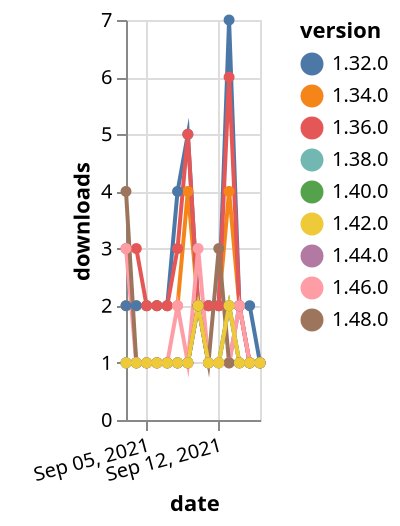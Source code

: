{"$schema": "https://vega.github.io/schema/vega-lite/v5.json", "description": "A simple bar chart with embedded data.", "data": {"values": [{"date": "2021-09-03", "total": 2565, "delta": 2, "version": "1.34.0"}, {"date": "2021-09-04", "total": 2567, "delta": 2, "version": "1.34.0"}, {"date": "2021-09-05", "total": 2569, "delta": 2, "version": "1.34.0"}, {"date": "2021-09-06", "total": 2571, "delta": 2, "version": "1.34.0"}, {"date": "2021-09-07", "total": 2573, "delta": 2, "version": "1.34.0"}, {"date": "2021-09-08", "total": 2575, "delta": 2, "version": "1.34.0"}, {"date": "2021-09-09", "total": 2579, "delta": 4, "version": "1.34.0"}, {"date": "2021-09-10", "total": 2581, "delta": 2, "version": "1.34.0"}, {"date": "2021-09-11", "total": 2583, "delta": 2, "version": "1.34.0"}, {"date": "2021-09-12", "total": 2585, "delta": 2, "version": "1.34.0"}, {"date": "2021-09-13", "total": 2589, "delta": 4, "version": "1.34.0"}, {"date": "2021-09-14", "total": 2591, "delta": 2, "version": "1.34.0"}, {"date": "2021-09-15", "total": 2592, "delta": 1, "version": "1.34.0"}, {"date": "2021-09-16", "total": 2593, "delta": 1, "version": "1.34.0"}, {"date": "2021-09-03", "total": 3154, "delta": 2, "version": "1.32.0"}, {"date": "2021-09-04", "total": 3156, "delta": 2, "version": "1.32.0"}, {"date": "2021-09-05", "total": 3158, "delta": 2, "version": "1.32.0"}, {"date": "2021-09-06", "total": 3160, "delta": 2, "version": "1.32.0"}, {"date": "2021-09-07", "total": 3162, "delta": 2, "version": "1.32.0"}, {"date": "2021-09-08", "total": 3166, "delta": 4, "version": "1.32.0"}, {"date": "2021-09-09", "total": 3171, "delta": 5, "version": "1.32.0"}, {"date": "2021-09-10", "total": 3173, "delta": 2, "version": "1.32.0"}, {"date": "2021-09-11", "total": 3175, "delta": 2, "version": "1.32.0"}, {"date": "2021-09-12", "total": 3177, "delta": 2, "version": "1.32.0"}, {"date": "2021-09-13", "total": 3184, "delta": 7, "version": "1.32.0"}, {"date": "2021-09-14", "total": 3186, "delta": 2, "version": "1.32.0"}, {"date": "2021-09-15", "total": 3188, "delta": 2, "version": "1.32.0"}, {"date": "2021-09-16", "total": 3189, "delta": 1, "version": "1.32.0"}, {"date": "2021-09-03", "total": 171, "delta": 1, "version": "1.44.0"}, {"date": "2021-09-04", "total": 172, "delta": 1, "version": "1.44.0"}, {"date": "2021-09-05", "total": 173, "delta": 1, "version": "1.44.0"}, {"date": "2021-09-06", "total": 174, "delta": 1, "version": "1.44.0"}, {"date": "2021-09-07", "total": 175, "delta": 1, "version": "1.44.0"}, {"date": "2021-09-08", "total": 176, "delta": 1, "version": "1.44.0"}, {"date": "2021-09-09", "total": 177, "delta": 1, "version": "1.44.0"}, {"date": "2021-09-10", "total": 179, "delta": 2, "version": "1.44.0"}, {"date": "2021-09-11", "total": 180, "delta": 1, "version": "1.44.0"}, {"date": "2021-09-12", "total": 181, "delta": 1, "version": "1.44.0"}, {"date": "2021-09-13", "total": 182, "delta": 1, "version": "1.44.0"}, {"date": "2021-09-14", "total": 184, "delta": 2, "version": "1.44.0"}, {"date": "2021-09-15", "total": 185, "delta": 1, "version": "1.44.0"}, {"date": "2021-09-16", "total": 186, "delta": 1, "version": "1.44.0"}, {"date": "2021-09-03", "total": 250, "delta": 1, "version": "1.38.0"}, {"date": "2021-09-04", "total": 251, "delta": 1, "version": "1.38.0"}, {"date": "2021-09-05", "total": 252, "delta": 1, "version": "1.38.0"}, {"date": "2021-09-06", "total": 253, "delta": 1, "version": "1.38.0"}, {"date": "2021-09-07", "total": 254, "delta": 1, "version": "1.38.0"}, {"date": "2021-09-08", "total": 255, "delta": 1, "version": "1.38.0"}, {"date": "2021-09-09", "total": 256, "delta": 1, "version": "1.38.0"}, {"date": "2021-09-10", "total": 258, "delta": 2, "version": "1.38.0"}, {"date": "2021-09-11", "total": 259, "delta": 1, "version": "1.38.0"}, {"date": "2021-09-12", "total": 260, "delta": 1, "version": "1.38.0"}, {"date": "2021-09-13", "total": 262, "delta": 2, "version": "1.38.0"}, {"date": "2021-09-14", "total": 263, "delta": 1, "version": "1.38.0"}, {"date": "2021-09-15", "total": 264, "delta": 1, "version": "1.38.0"}, {"date": "2021-09-16", "total": 265, "delta": 1, "version": "1.38.0"}, {"date": "2021-09-03", "total": 2460, "delta": 3, "version": "1.36.0"}, {"date": "2021-09-04", "total": 2463, "delta": 3, "version": "1.36.0"}, {"date": "2021-09-05", "total": 2465, "delta": 2, "version": "1.36.0"}, {"date": "2021-09-06", "total": 2467, "delta": 2, "version": "1.36.0"}, {"date": "2021-09-07", "total": 2469, "delta": 2, "version": "1.36.0"}, {"date": "2021-09-08", "total": 2472, "delta": 3, "version": "1.36.0"}, {"date": "2021-09-09", "total": 2477, "delta": 5, "version": "1.36.0"}, {"date": "2021-09-10", "total": 2479, "delta": 2, "version": "1.36.0"}, {"date": "2021-09-11", "total": 2481, "delta": 2, "version": "1.36.0"}, {"date": "2021-09-12", "total": 2483, "delta": 2, "version": "1.36.0"}, {"date": "2021-09-13", "total": 2489, "delta": 6, "version": "1.36.0"}, {"date": "2021-09-14", "total": 2491, "delta": 2, "version": "1.36.0"}, {"date": "2021-09-15", "total": 2492, "delta": 1, "version": "1.36.0"}, {"date": "2021-09-16", "total": 2493, "delta": 1, "version": "1.36.0"}, {"date": "2021-09-03", "total": 209, "delta": 1, "version": "1.40.0"}, {"date": "2021-09-04", "total": 210, "delta": 1, "version": "1.40.0"}, {"date": "2021-09-05", "total": 211, "delta": 1, "version": "1.40.0"}, {"date": "2021-09-06", "total": 212, "delta": 1, "version": "1.40.0"}, {"date": "2021-09-07", "total": 213, "delta": 1, "version": "1.40.0"}, {"date": "2021-09-08", "total": 214, "delta": 1, "version": "1.40.0"}, {"date": "2021-09-09", "total": 215, "delta": 1, "version": "1.40.0"}, {"date": "2021-09-10", "total": 217, "delta": 2, "version": "1.40.0"}, {"date": "2021-09-11", "total": 218, "delta": 1, "version": "1.40.0"}, {"date": "2021-09-12", "total": 219, "delta": 1, "version": "1.40.0"}, {"date": "2021-09-13", "total": 221, "delta": 2, "version": "1.40.0"}, {"date": "2021-09-14", "total": 222, "delta": 1, "version": "1.40.0"}, {"date": "2021-09-15", "total": 223, "delta": 1, "version": "1.40.0"}, {"date": "2021-09-16", "total": 224, "delta": 1, "version": "1.40.0"}, {"date": "2021-09-03", "total": 191, "delta": 3, "version": "1.46.0"}, {"date": "2021-09-04", "total": 192, "delta": 1, "version": "1.46.0"}, {"date": "2021-09-05", "total": 193, "delta": 1, "version": "1.46.0"}, {"date": "2021-09-06", "total": 194, "delta": 1, "version": "1.46.0"}, {"date": "2021-09-07", "total": 195, "delta": 1, "version": "1.46.0"}, {"date": "2021-09-08", "total": 197, "delta": 2, "version": "1.46.0"}, {"date": "2021-09-09", "total": 198, "delta": 1, "version": "1.46.0"}, {"date": "2021-09-10", "total": 201, "delta": 3, "version": "1.46.0"}, {"date": "2021-09-11", "total": 202, "delta": 1, "version": "1.46.0"}, {"date": "2021-09-12", "total": 203, "delta": 1, "version": "1.46.0"}, {"date": "2021-09-13", "total": 204, "delta": 1, "version": "1.46.0"}, {"date": "2021-09-14", "total": 206, "delta": 2, "version": "1.46.0"}, {"date": "2021-09-15", "total": 207, "delta": 1, "version": "1.46.0"}, {"date": "2021-09-16", "total": 208, "delta": 1, "version": "1.46.0"}, {"date": "2021-09-03", "total": 124, "delta": 4, "version": "1.48.0"}, {"date": "2021-09-04", "total": 125, "delta": 1, "version": "1.48.0"}, {"date": "2021-09-05", "total": 126, "delta": 1, "version": "1.48.0"}, {"date": "2021-09-06", "total": 127, "delta": 1, "version": "1.48.0"}, {"date": "2021-09-07", "total": 128, "delta": 1, "version": "1.48.0"}, {"date": "2021-09-08", "total": 129, "delta": 1, "version": "1.48.0"}, {"date": "2021-09-09", "total": 130, "delta": 1, "version": "1.48.0"}, {"date": "2021-09-10", "total": 132, "delta": 2, "version": "1.48.0"}, {"date": "2021-09-11", "total": 133, "delta": 1, "version": "1.48.0"}, {"date": "2021-09-12", "total": 136, "delta": 3, "version": "1.48.0"}, {"date": "2021-09-13", "total": 137, "delta": 1, "version": "1.48.0"}, {"date": "2021-09-14", "total": 138, "delta": 1, "version": "1.48.0"}, {"date": "2021-09-15", "total": 139, "delta": 1, "version": "1.48.0"}, {"date": "2021-09-16", "total": 140, "delta": 1, "version": "1.48.0"}, {"date": "2021-09-03", "total": 189, "delta": 1, "version": "1.42.0"}, {"date": "2021-09-04", "total": 190, "delta": 1, "version": "1.42.0"}, {"date": "2021-09-05", "total": 191, "delta": 1, "version": "1.42.0"}, {"date": "2021-09-06", "total": 192, "delta": 1, "version": "1.42.0"}, {"date": "2021-09-07", "total": 193, "delta": 1, "version": "1.42.0"}, {"date": "2021-09-08", "total": 194, "delta": 1, "version": "1.42.0"}, {"date": "2021-09-09", "total": 195, "delta": 1, "version": "1.42.0"}, {"date": "2021-09-10", "total": 197, "delta": 2, "version": "1.42.0"}, {"date": "2021-09-11", "total": 198, "delta": 1, "version": "1.42.0"}, {"date": "2021-09-12", "total": 199, "delta": 1, "version": "1.42.0"}, {"date": "2021-09-13", "total": 201, "delta": 2, "version": "1.42.0"}, {"date": "2021-09-14", "total": 202, "delta": 1, "version": "1.42.0"}, {"date": "2021-09-15", "total": 203, "delta": 1, "version": "1.42.0"}, {"date": "2021-09-16", "total": 204, "delta": 1, "version": "1.42.0"}]}, "width": "container", "mark": {"type": "line", "point": {"filled": true}}, "encoding": {"x": {"field": "date", "type": "temporal", "timeUnit": "yearmonthdate", "title": "date", "axis": {"labelAngle": -15}}, "y": {"field": "delta", "type": "quantitative", "title": "downloads"}, "color": {"field": "version", "type": "nominal"}, "tooltip": {"field": "delta"}}}